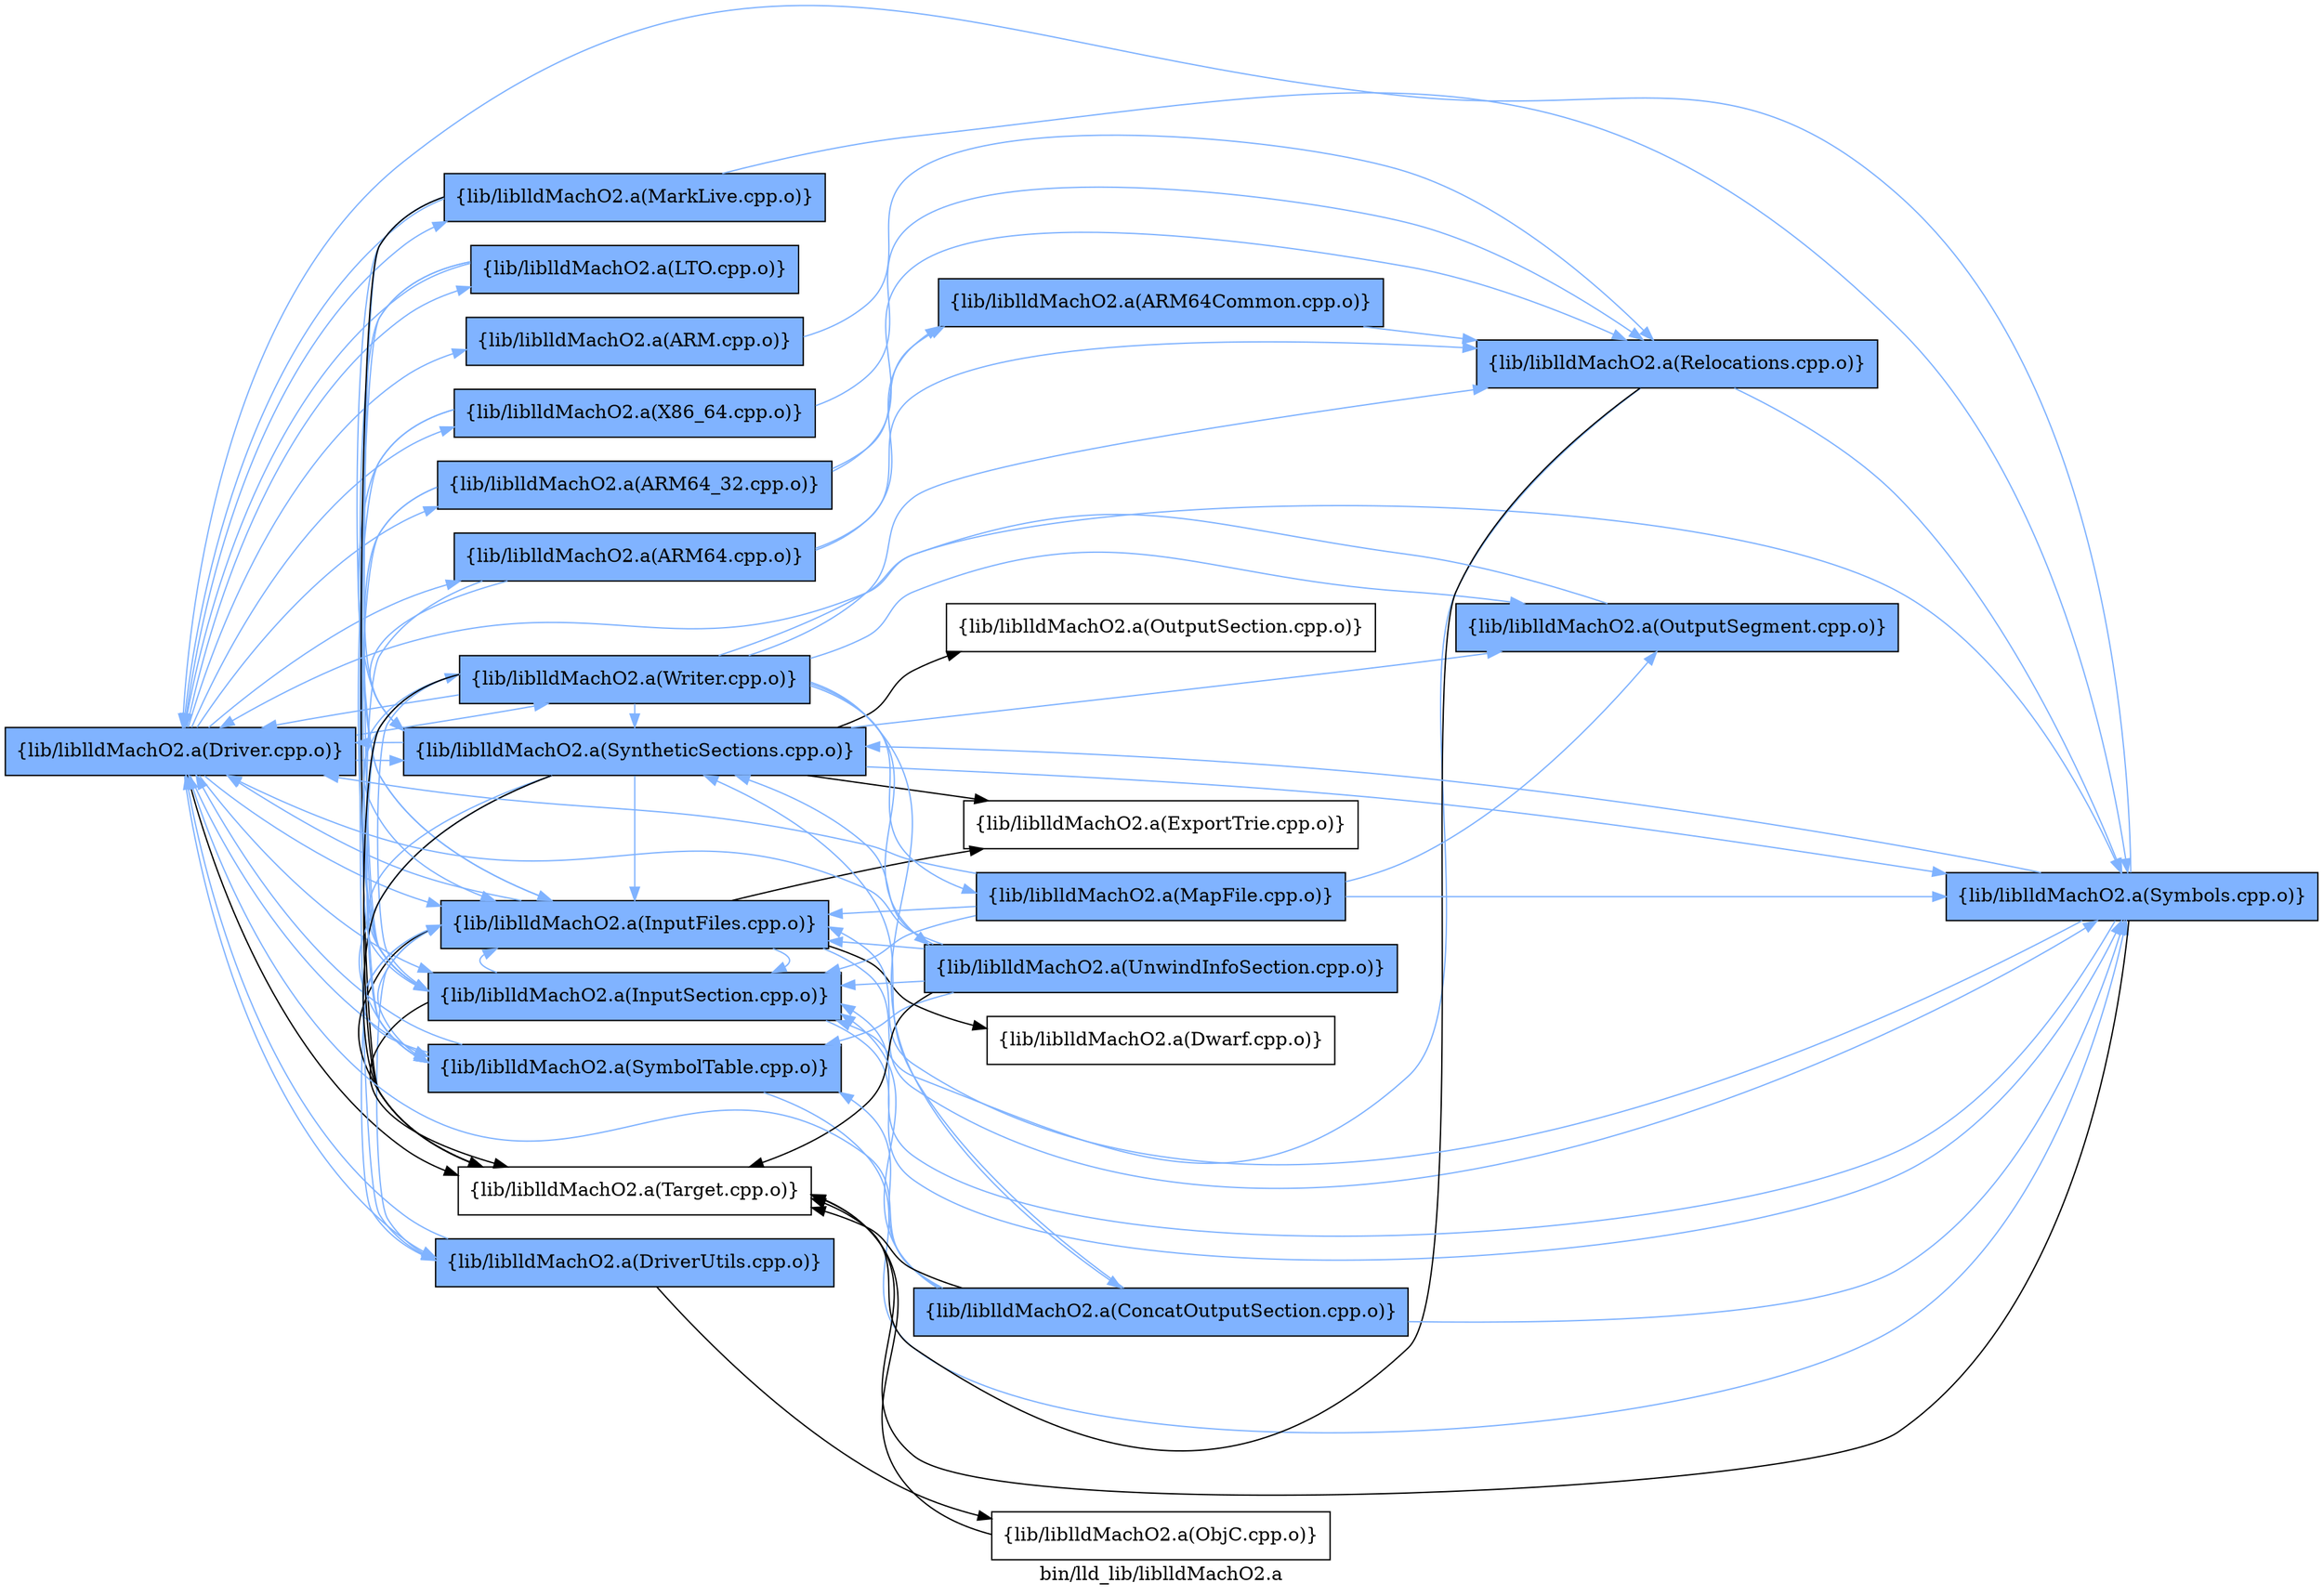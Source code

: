 digraph "bin/lld_lib/liblldMachO2.a" {
	label="bin/lld_lib/liblldMachO2.a";
	rankdir=LR;
	{ rank=same; Node0x556fdf2f21b8;  }
	{ rank=same; Node0x556fdf2f2ac8; Node0x556fdf2f36a8; Node0x556fdf2f39c8; Node0x556fdf2ef968; Node0x556fdf2f0598; Node0x556fdf2f0818; Node0x556fdf306938; Node0x556fdf306668; Node0x556fdf305bc8; Node0x556fdf307298; Node0x556fdf2feb98; Node0x556fdf30e8b8; Node0x556fdf30f538;  }

	Node0x556fdf2f21b8 [shape=record,shape=box,group=1,style=filled,fillcolor="0.600000 0.5 1",label="{lib/liblldMachO2.a(Driver.cpp.o)}"];
	Node0x556fdf2f21b8 -> Node0x556fdf2f2ac8[color="0.600000 0.5 1"];
	Node0x556fdf2f21b8 -> Node0x556fdf2f36a8[color="0.600000 0.5 1"];
	Node0x556fdf2f21b8 -> Node0x556fdf2f39c8[color="0.600000 0.5 1"];
	Node0x556fdf2f21b8 -> Node0x556fdf2ef968[color="0.600000 0.5 1"];
	Node0x556fdf2f21b8 -> Node0x556fdf2f0598[color="0.600000 0.5 1"];
	Node0x556fdf2f21b8 -> Node0x556fdf2f0818[color="0.600000 0.5 1"];
	Node0x556fdf2f21b8 -> Node0x556fdf306938[color="0.600000 0.5 1"];
	Node0x556fdf2f21b8 -> Node0x556fdf306668[color="0.600000 0.5 1"];
	Node0x556fdf2f21b8 -> Node0x556fdf305bc8[color="0.600000 0.5 1"];
	Node0x556fdf2f21b8 -> Node0x556fdf307298[color="0.600000 0.5 1"];
	Node0x556fdf2f21b8 -> Node0x556fdf2feb98[color="0.600000 0.5 1"];
	Node0x556fdf2f21b8 -> Node0x556fdf30e8b8;
	Node0x556fdf2f21b8 -> Node0x556fdf30f538[color="0.600000 0.5 1"];
	Node0x556fdf2f2ac8 [shape=record,shape=box,group=1,style=filled,fillcolor="0.600000 0.5 1",label="{lib/liblldMachO2.a(ARM.cpp.o)}"];
	Node0x556fdf2f2ac8 -> Node0x556fdf3074c8[color="0.600000 0.5 1"];
	Node0x556fdf2f36a8 [shape=record,shape=box,group=1,style=filled,fillcolor="0.600000 0.5 1",label="{lib/liblldMachO2.a(X86_64.cpp.o)}"];
	Node0x556fdf2f36a8 -> Node0x556fdf306938[color="0.600000 0.5 1"];
	Node0x556fdf2f36a8 -> Node0x556fdf3074c8[color="0.600000 0.5 1"];
	Node0x556fdf2f36a8 -> Node0x556fdf2feb98[color="0.600000 0.5 1"];
	Node0x556fdf2f39c8 [shape=record,shape=box,group=1,style=filled,fillcolor="0.600000 0.5 1",label="{lib/liblldMachO2.a(ARM64_32.cpp.o)}"];
	Node0x556fdf2f39c8 -> Node0x556fdf2ef468[color="0.600000 0.5 1"];
	Node0x556fdf2f39c8 -> Node0x556fdf306938[color="0.600000 0.5 1"];
	Node0x556fdf2f39c8 -> Node0x556fdf3074c8[color="0.600000 0.5 1"];
	Node0x556fdf2f39c8 -> Node0x556fdf2feb98[color="0.600000 0.5 1"];
	Node0x556fdf2ef968 [shape=record,shape=box,group=1,style=filled,fillcolor="0.600000 0.5 1",label="{lib/liblldMachO2.a(ARM64.cpp.o)}"];
	Node0x556fdf2ef968 -> Node0x556fdf2ef468[color="0.600000 0.5 1"];
	Node0x556fdf2ef968 -> Node0x556fdf306938[color="0.600000 0.5 1"];
	Node0x556fdf2ef968 -> Node0x556fdf3074c8[color="0.600000 0.5 1"];
	Node0x556fdf2ef968 -> Node0x556fdf2feb98[color="0.600000 0.5 1"];
	Node0x556fdf2f0598 [shape=record,shape=box,group=1,style=filled,fillcolor="0.600000 0.5 1",label="{lib/liblldMachO2.a(DriverUtils.cpp.o)}"];
	Node0x556fdf2f0598 -> Node0x556fdf2f21b8[color="0.600000 0.5 1"];
	Node0x556fdf2f0598 -> Node0x556fdf2f0818[color="0.600000 0.5 1"];
	Node0x556fdf2f0598 -> Node0x556fdf3080a8;
	Node0x556fdf2f0818 [shape=record,shape=box,group=1,style=filled,fillcolor="0.600000 0.5 1",label="{lib/liblldMachO2.a(InputFiles.cpp.o)}"];
	Node0x556fdf2f0818 -> Node0x556fdf2f21b8[color="0.600000 0.5 1"];
	Node0x556fdf2f0818 -> Node0x556fdf2f0598[color="0.600000 0.5 1"];
	Node0x556fdf2f0818 -> Node0x556fdf305588;
	Node0x556fdf2f0818 -> Node0x556fdf305178;
	Node0x556fdf2f0818 -> Node0x556fdf306938[color="0.600000 0.5 1"];
	Node0x556fdf2f0818 -> Node0x556fdf307298[color="0.600000 0.5 1"];
	Node0x556fdf2f0818 -> Node0x556fdf2ff318[color="0.600000 0.5 1"];
	Node0x556fdf2f0818 -> Node0x556fdf30e8b8;
	Node0x556fdf306938 [shape=record,shape=box,group=1,style=filled,fillcolor="0.600000 0.5 1",label="{lib/liblldMachO2.a(InputSection.cpp.o)}"];
	Node0x556fdf306938 -> Node0x556fdf2f0818[color="0.600000 0.5 1"];
	Node0x556fdf306938 -> Node0x556fdf2ff318[color="0.600000 0.5 1"];
	Node0x556fdf306938 -> Node0x556fdf30e8b8;
	Node0x556fdf306938 -> Node0x556fdf30f538[color="0.600000 0.5 1"];
	Node0x556fdf306668 [shape=record,shape=box,group=1,style=filled,fillcolor="0.600000 0.5 1",label="{lib/liblldMachO2.a(LTO.cpp.o)}"];
	Node0x556fdf306668 -> Node0x556fdf2f21b8[color="0.600000 0.5 1"];
	Node0x556fdf306668 -> Node0x556fdf2f0598[color="0.600000 0.5 1"];
	Node0x556fdf306668 -> Node0x556fdf2f0818[color="0.600000 0.5 1"];
	Node0x556fdf305bc8 [shape=record,shape=box,group=1,style=filled,fillcolor="0.600000 0.5 1",label="{lib/liblldMachO2.a(MarkLive.cpp.o)}"];
	Node0x556fdf305bc8 -> Node0x556fdf2f21b8[color="0.600000 0.5 1"];
	Node0x556fdf305bc8 -> Node0x556fdf2f0818[color="0.600000 0.5 1"];
	Node0x556fdf305bc8 -> Node0x556fdf306938[color="0.600000 0.5 1"];
	Node0x556fdf305bc8 -> Node0x556fdf307298[color="0.600000 0.5 1"];
	Node0x556fdf305bc8 -> Node0x556fdf2ff318[color="0.600000 0.5 1"];
	Node0x556fdf305bc8 -> Node0x556fdf30e8b8;
	Node0x556fdf307298 [shape=record,shape=box,group=1,style=filled,fillcolor="0.600000 0.5 1",label="{lib/liblldMachO2.a(SymbolTable.cpp.o)}"];
	Node0x556fdf307298 -> Node0x556fdf2f21b8[color="0.600000 0.5 1"];
	Node0x556fdf307298 -> Node0x556fdf2f0818[color="0.600000 0.5 1"];
	Node0x556fdf307298 -> Node0x556fdf2ff318[color="0.600000 0.5 1"];
	Node0x556fdf2feb98 [shape=record,shape=box,group=1,style=filled,fillcolor="0.600000 0.5 1",label="{lib/liblldMachO2.a(SyntheticSections.cpp.o)}"];
	Node0x556fdf2feb98 -> Node0x556fdf2f21b8[color="0.600000 0.5 1"];
	Node0x556fdf2feb98 -> Node0x556fdf2f0818[color="0.600000 0.5 1"];
	Node0x556fdf2feb98 -> Node0x556fdf305178;
	Node0x556fdf2feb98 -> Node0x556fdf306938[color="0.600000 0.5 1"];
	Node0x556fdf2feb98 -> Node0x556fdf307298[color="0.600000 0.5 1"];
	Node0x556fdf2feb98 -> Node0x556fdf2ff318[color="0.600000 0.5 1"];
	Node0x556fdf2feb98 -> Node0x556fdf30fd08[color="0.600000 0.5 1"];
	Node0x556fdf2feb98 -> Node0x556fdf310ca8;
	Node0x556fdf2feb98 -> Node0x556fdf30e8b8;
	Node0x556fdf30e8b8 [shape=record,shape=box,group=0,label="{lib/liblldMachO2.a(Target.cpp.o)}"];
	Node0x556fdf30f538 [shape=record,shape=box,group=1,style=filled,fillcolor="0.600000 0.5 1",label="{lib/liblldMachO2.a(Writer.cpp.o)}"];
	Node0x556fdf30f538 -> Node0x556fdf2f21b8[color="0.600000 0.5 1"];
	Node0x556fdf30f538 -> Node0x556fdf2f0818[color="0.600000 0.5 1"];
	Node0x556fdf30f538 -> Node0x556fdf306938[color="0.600000 0.5 1"];
	Node0x556fdf30f538 -> Node0x556fdf3074c8[color="0.600000 0.5 1"];
	Node0x556fdf30f538 -> Node0x556fdf307298[color="0.600000 0.5 1"];
	Node0x556fdf30f538 -> Node0x556fdf2ff318[color="0.600000 0.5 1"];
	Node0x556fdf30f538 -> Node0x556fdf2feb98[color="0.600000 0.5 1"];
	Node0x556fdf30f538 -> Node0x556fdf30fd08[color="0.600000 0.5 1"];
	Node0x556fdf30f538 -> Node0x556fdf30e8b8;
	Node0x556fdf30f538 -> Node0x556fdf30daf8[color="0.600000 0.5 1"];
	Node0x556fdf30f538 -> Node0x556fdf30d328[color="0.600000 0.5 1"];
	Node0x556fdf30f538 -> Node0x556fdf30e048[color="0.600000 0.5 1"];
	Node0x556fdf3074c8 [shape=record,shape=box,group=1,style=filled,fillcolor="0.600000 0.5 1",label="{lib/liblldMachO2.a(Relocations.cpp.o)}"];
	Node0x556fdf3074c8 -> Node0x556fdf306938[color="0.600000 0.5 1"];
	Node0x556fdf3074c8 -> Node0x556fdf2ff318[color="0.600000 0.5 1"];
	Node0x556fdf3074c8 -> Node0x556fdf30e8b8;
	Node0x556fdf2ef468 [shape=record,shape=box,group=1,style=filled,fillcolor="0.600000 0.5 1",label="{lib/liblldMachO2.a(ARM64Common.cpp.o)}"];
	Node0x556fdf2ef468 -> Node0x556fdf3074c8[color="0.600000 0.5 1"];
	Node0x556fdf3080a8 [shape=record,shape=box,group=0,label="{lib/liblldMachO2.a(ObjC.cpp.o)}"];
	Node0x556fdf3080a8 -> Node0x556fdf30e8b8;
	Node0x556fdf305588 [shape=record,shape=box,group=0,label="{lib/liblldMachO2.a(Dwarf.cpp.o)}"];
	Node0x556fdf305178 [shape=record,shape=box,group=0,label="{lib/liblldMachO2.a(ExportTrie.cpp.o)}"];
	Node0x556fdf2ff318 [shape=record,shape=box,group=1,style=filled,fillcolor="0.600000 0.5 1",label="{lib/liblldMachO2.a(Symbols.cpp.o)}"];
	Node0x556fdf2ff318 -> Node0x556fdf2f21b8[color="0.600000 0.5 1"];
	Node0x556fdf2ff318 -> Node0x556fdf2f0818[color="0.600000 0.5 1"];
	Node0x556fdf2ff318 -> Node0x556fdf306938[color="0.600000 0.5 1"];
	Node0x556fdf2ff318 -> Node0x556fdf2feb98[color="0.600000 0.5 1"];
	Node0x556fdf2ff318 -> Node0x556fdf30e8b8;
	Node0x556fdf30fd08 [shape=record,shape=box,group=1,style=filled,fillcolor="0.600000 0.5 1",label="{lib/liblldMachO2.a(OutputSegment.cpp.o)}"];
	Node0x556fdf30fd08 -> Node0x556fdf2f21b8[color="0.600000 0.5 1"];
	Node0x556fdf310ca8 [shape=record,shape=box,group=0,label="{lib/liblldMachO2.a(OutputSection.cpp.o)}"];
	Node0x556fdf30daf8 [shape=record,shape=box,group=1,style=filled,fillcolor="0.600000 0.5 1",label="{lib/liblldMachO2.a(UnwindInfoSection.cpp.o)}"];
	Node0x556fdf30daf8 -> Node0x556fdf2f21b8[color="0.600000 0.5 1"];
	Node0x556fdf30daf8 -> Node0x556fdf2f0818[color="0.600000 0.5 1"];
	Node0x556fdf30daf8 -> Node0x556fdf306938[color="0.600000 0.5 1"];
	Node0x556fdf30daf8 -> Node0x556fdf307298[color="0.600000 0.5 1"];
	Node0x556fdf30daf8 -> Node0x556fdf2feb98[color="0.600000 0.5 1"];
	Node0x556fdf30daf8 -> Node0x556fdf30e8b8;
	Node0x556fdf30d328 [shape=record,shape=box,group=1,style=filled,fillcolor="0.600000 0.5 1",label="{lib/liblldMachO2.a(ConcatOutputSection.cpp.o)}"];
	Node0x556fdf30d328 -> Node0x556fdf2f21b8[color="0.600000 0.5 1"];
	Node0x556fdf30d328 -> Node0x556fdf306938[color="0.600000 0.5 1"];
	Node0x556fdf30d328 -> Node0x556fdf307298[color="0.600000 0.5 1"];
	Node0x556fdf30d328 -> Node0x556fdf2ff318[color="0.600000 0.5 1"];
	Node0x556fdf30d328 -> Node0x556fdf2feb98[color="0.600000 0.5 1"];
	Node0x556fdf30d328 -> Node0x556fdf30e8b8;
	Node0x556fdf30e048 [shape=record,shape=box,group=1,style=filled,fillcolor="0.600000 0.5 1",label="{lib/liblldMachO2.a(MapFile.cpp.o)}"];
	Node0x556fdf30e048 -> Node0x556fdf2f21b8[color="0.600000 0.5 1"];
	Node0x556fdf30e048 -> Node0x556fdf2f0818[color="0.600000 0.5 1"];
	Node0x556fdf30e048 -> Node0x556fdf306938[color="0.600000 0.5 1"];
	Node0x556fdf30e048 -> Node0x556fdf2ff318[color="0.600000 0.5 1"];
	Node0x556fdf30e048 -> Node0x556fdf30fd08[color="0.600000 0.5 1"];
}
